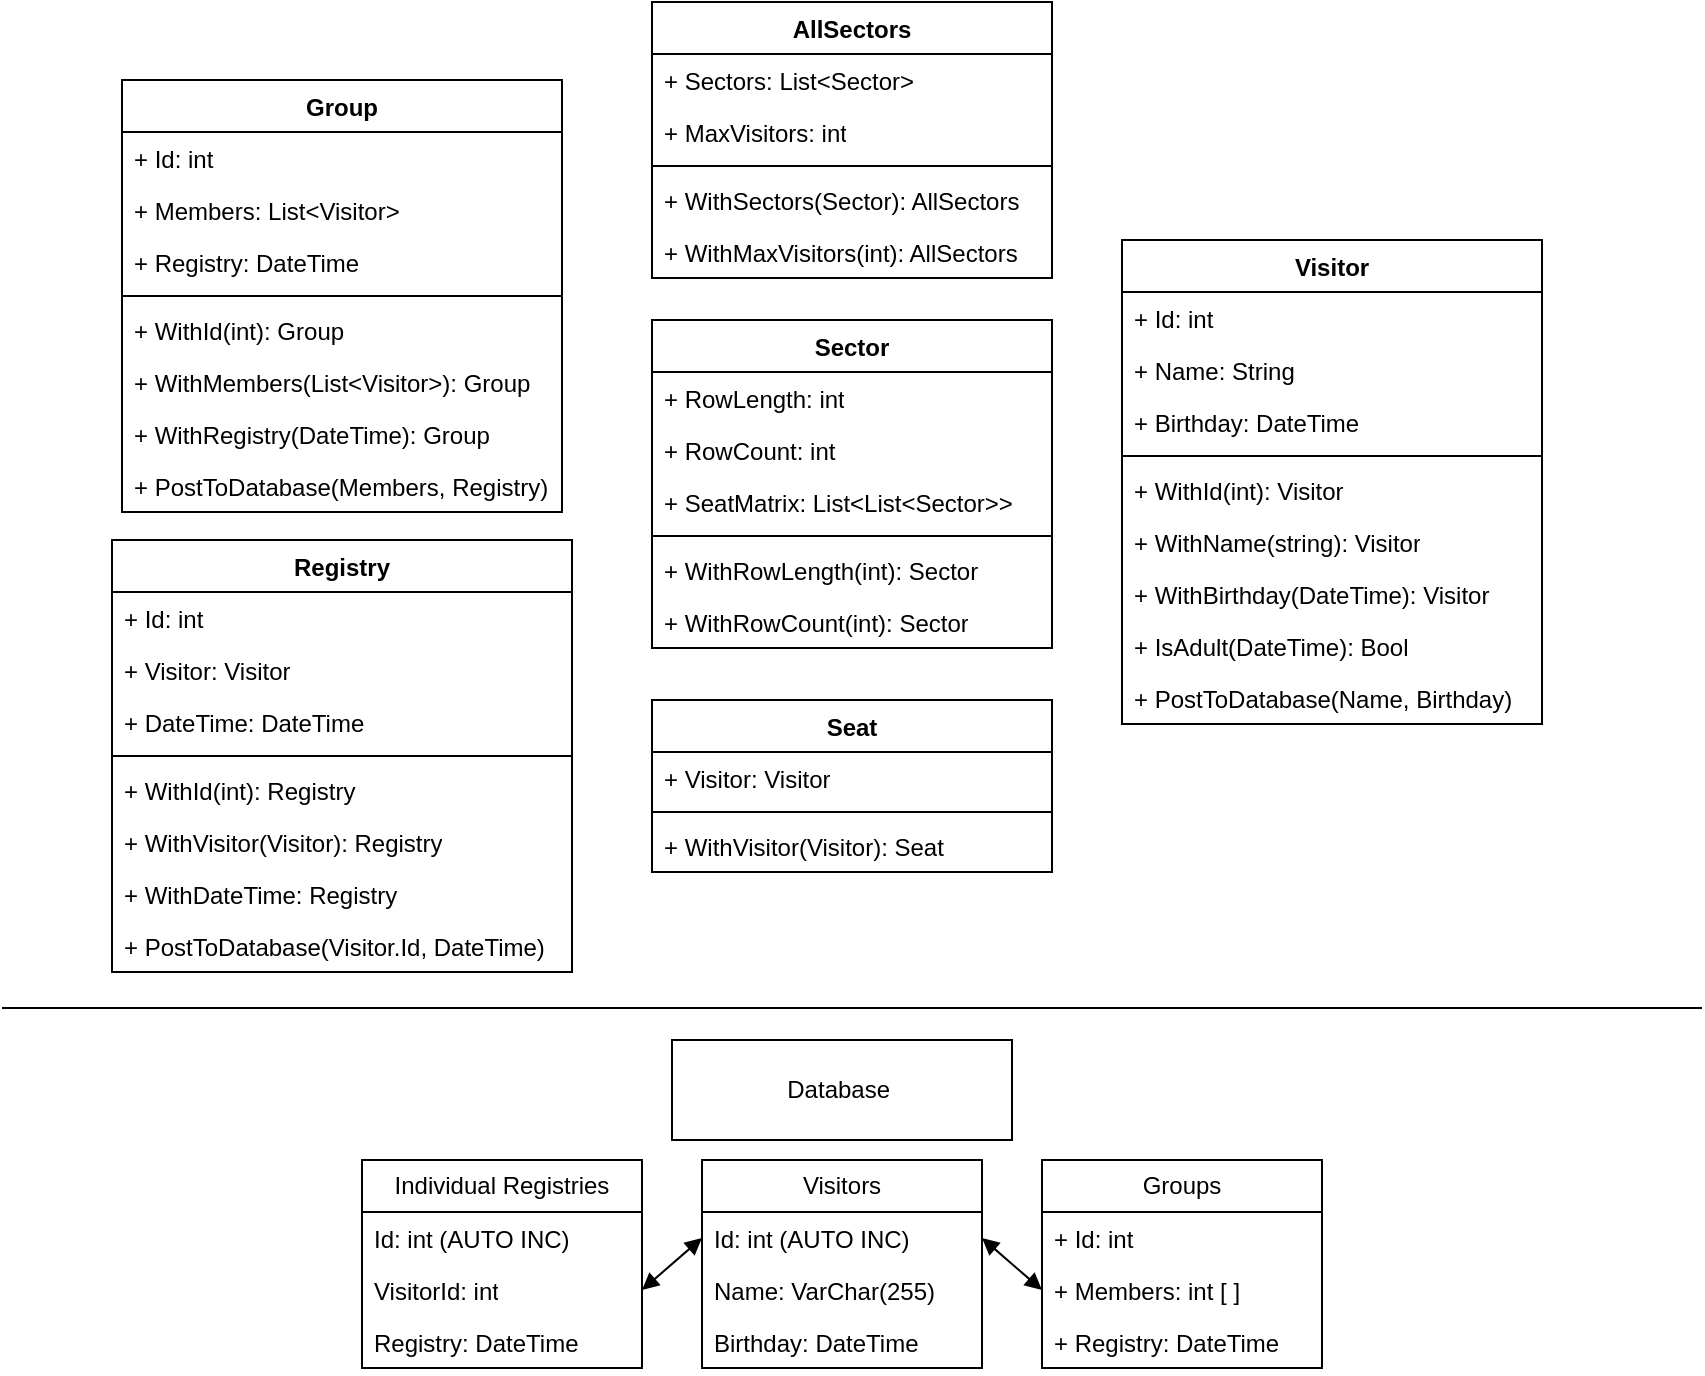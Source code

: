 <mxfile version="21.2.8" type="device">
  <diagram name="Page-1" id="0nSpHJNZMNgy0_yKb5VC">
    <mxGraphModel dx="1434" dy="832" grid="1" gridSize="10" guides="1" tooltips="1" connect="1" arrows="1" fold="1" page="1" pageScale="1" pageWidth="850" pageHeight="1100" math="0" shadow="0">
      <root>
        <mxCell id="0" />
        <mxCell id="1" parent="0" />
        <mxCell id="mzyFI1Pi76fqpIWb8t3c-9" value="Sector" style="swimlane;fontStyle=1;align=center;verticalAlign=top;childLayout=stackLayout;horizontal=1;startSize=26;horizontalStack=0;resizeParent=1;resizeParentMax=0;resizeLast=0;collapsible=1;marginBottom=0;whiteSpace=wrap;html=1;" parent="1" vertex="1">
          <mxGeometry x="325" y="200" width="200" height="164" as="geometry" />
        </mxCell>
        <mxCell id="mzyFI1Pi76fqpIWb8t3c-10" value="+ RowLength: int" style="text;strokeColor=none;fillColor=none;align=left;verticalAlign=top;spacingLeft=4;spacingRight=4;overflow=hidden;rotatable=0;points=[[0,0.5],[1,0.5]];portConstraint=eastwest;whiteSpace=wrap;html=1;" parent="mzyFI1Pi76fqpIWb8t3c-9" vertex="1">
          <mxGeometry y="26" width="200" height="26" as="geometry" />
        </mxCell>
        <mxCell id="mzyFI1Pi76fqpIWb8t3c-13" value="+ RowCount: int" style="text;strokeColor=none;fillColor=none;align=left;verticalAlign=top;spacingLeft=4;spacingRight=4;overflow=hidden;rotatable=0;points=[[0,0.5],[1,0.5]];portConstraint=eastwest;whiteSpace=wrap;html=1;" parent="mzyFI1Pi76fqpIWb8t3c-9" vertex="1">
          <mxGeometry y="52" width="200" height="26" as="geometry" />
        </mxCell>
        <mxCell id="mzyFI1Pi76fqpIWb8t3c-19" value="+ SeatMatrix: List&amp;lt;List&amp;lt;Sector&amp;gt;&amp;gt;" style="text;strokeColor=none;fillColor=none;align=left;verticalAlign=top;spacingLeft=4;spacingRight=4;overflow=hidden;rotatable=0;points=[[0,0.5],[1,0.5]];portConstraint=eastwest;whiteSpace=wrap;html=1;" parent="mzyFI1Pi76fqpIWb8t3c-9" vertex="1">
          <mxGeometry y="78" width="200" height="26" as="geometry" />
        </mxCell>
        <mxCell id="mzyFI1Pi76fqpIWb8t3c-11" value="" style="line;strokeWidth=1;fillColor=none;align=left;verticalAlign=middle;spacingTop=-1;spacingLeft=3;spacingRight=3;rotatable=0;labelPosition=right;points=[];portConstraint=eastwest;strokeColor=inherit;" parent="mzyFI1Pi76fqpIWb8t3c-9" vertex="1">
          <mxGeometry y="104" width="200" height="8" as="geometry" />
        </mxCell>
        <mxCell id="mzyFI1Pi76fqpIWb8t3c-12" value="+ WithRowLength(int): Sector" style="text;strokeColor=none;fillColor=none;align=left;verticalAlign=top;spacingLeft=4;spacingRight=4;overflow=hidden;rotatable=0;points=[[0,0.5],[1,0.5]];portConstraint=eastwest;whiteSpace=wrap;html=1;" parent="mzyFI1Pi76fqpIWb8t3c-9" vertex="1">
          <mxGeometry y="112" width="200" height="26" as="geometry" />
        </mxCell>
        <mxCell id="mzyFI1Pi76fqpIWb8t3c-14" value="+ WithRowCount(int): Sector" style="text;strokeColor=none;fillColor=none;align=left;verticalAlign=top;spacingLeft=4;spacingRight=4;overflow=hidden;rotatable=0;points=[[0,0.5],[1,0.5]];portConstraint=eastwest;whiteSpace=wrap;html=1;" parent="mzyFI1Pi76fqpIWb8t3c-9" vertex="1">
          <mxGeometry y="138" width="200" height="26" as="geometry" />
        </mxCell>
        <mxCell id="mzyFI1Pi76fqpIWb8t3c-15" value="AllSectors" style="swimlane;fontStyle=1;align=center;verticalAlign=top;childLayout=stackLayout;horizontal=1;startSize=26;horizontalStack=0;resizeParent=1;resizeParentMax=0;resizeLast=0;collapsible=1;marginBottom=0;whiteSpace=wrap;html=1;" parent="1" vertex="1">
          <mxGeometry x="325" y="41" width="200" height="138" as="geometry" />
        </mxCell>
        <mxCell id="mzyFI1Pi76fqpIWb8t3c-16" value="+ Sectors: List&amp;lt;Sector&amp;gt;" style="text;strokeColor=none;fillColor=none;align=left;verticalAlign=top;spacingLeft=4;spacingRight=4;overflow=hidden;rotatable=0;points=[[0,0.5],[1,0.5]];portConstraint=eastwest;whiteSpace=wrap;html=1;" parent="mzyFI1Pi76fqpIWb8t3c-15" vertex="1">
          <mxGeometry y="26" width="200" height="26" as="geometry" />
        </mxCell>
        <mxCell id="PeC21T1OzcE0MpreBgTP-29" value="+ MaxVisitors: int" style="text;strokeColor=none;fillColor=none;align=left;verticalAlign=top;spacingLeft=4;spacingRight=4;overflow=hidden;rotatable=0;points=[[0,0.5],[1,0.5]];portConstraint=eastwest;whiteSpace=wrap;html=1;" vertex="1" parent="mzyFI1Pi76fqpIWb8t3c-15">
          <mxGeometry y="52" width="200" height="26" as="geometry" />
        </mxCell>
        <mxCell id="mzyFI1Pi76fqpIWb8t3c-17" value="" style="line;strokeWidth=1;fillColor=none;align=left;verticalAlign=middle;spacingTop=-1;spacingLeft=3;spacingRight=3;rotatable=0;labelPosition=right;points=[];portConstraint=eastwest;strokeColor=inherit;" parent="mzyFI1Pi76fqpIWb8t3c-15" vertex="1">
          <mxGeometry y="78" width="200" height="8" as="geometry" />
        </mxCell>
        <mxCell id="mzyFI1Pi76fqpIWb8t3c-18" value="+ WithSectors(Sector): AllSectors" style="text;strokeColor=none;fillColor=none;align=left;verticalAlign=top;spacingLeft=4;spacingRight=4;overflow=hidden;rotatable=0;points=[[0,0.5],[1,0.5]];portConstraint=eastwest;whiteSpace=wrap;html=1;" parent="mzyFI1Pi76fqpIWb8t3c-15" vertex="1">
          <mxGeometry y="86" width="200" height="26" as="geometry" />
        </mxCell>
        <mxCell id="PeC21T1OzcE0MpreBgTP-31" value="+ WithMaxVisitors(int): AllSectors" style="text;strokeColor=none;fillColor=none;align=left;verticalAlign=top;spacingLeft=4;spacingRight=4;overflow=hidden;rotatable=0;points=[[0,0.5],[1,0.5]];portConstraint=eastwest;whiteSpace=wrap;html=1;" vertex="1" parent="mzyFI1Pi76fqpIWb8t3c-15">
          <mxGeometry y="112" width="200" height="26" as="geometry" />
        </mxCell>
        <mxCell id="mzyFI1Pi76fqpIWb8t3c-20" value="Seat" style="swimlane;fontStyle=1;align=center;verticalAlign=top;childLayout=stackLayout;horizontal=1;startSize=26;horizontalStack=0;resizeParent=1;resizeParentMax=0;resizeLast=0;collapsible=1;marginBottom=0;whiteSpace=wrap;html=1;" parent="1" vertex="1">
          <mxGeometry x="325" y="390" width="200" height="86" as="geometry" />
        </mxCell>
        <mxCell id="mzyFI1Pi76fqpIWb8t3c-21" value="+ Visitor: Visitor" style="text;strokeColor=none;fillColor=none;align=left;verticalAlign=top;spacingLeft=4;spacingRight=4;overflow=hidden;rotatable=0;points=[[0,0.5],[1,0.5]];portConstraint=eastwest;whiteSpace=wrap;html=1;" parent="mzyFI1Pi76fqpIWb8t3c-20" vertex="1">
          <mxGeometry y="26" width="200" height="26" as="geometry" />
        </mxCell>
        <mxCell id="mzyFI1Pi76fqpIWb8t3c-22" value="" style="line;strokeWidth=1;fillColor=none;align=left;verticalAlign=middle;spacingTop=-1;spacingLeft=3;spacingRight=3;rotatable=0;labelPosition=right;points=[];portConstraint=eastwest;strokeColor=inherit;" parent="mzyFI1Pi76fqpIWb8t3c-20" vertex="1">
          <mxGeometry y="52" width="200" height="8" as="geometry" />
        </mxCell>
        <mxCell id="mzyFI1Pi76fqpIWb8t3c-23" value="+ WithVisitor(Visitor): Seat" style="text;strokeColor=none;fillColor=none;align=left;verticalAlign=top;spacingLeft=4;spacingRight=4;overflow=hidden;rotatable=0;points=[[0,0.5],[1,0.5]];portConstraint=eastwest;whiteSpace=wrap;html=1;" parent="mzyFI1Pi76fqpIWb8t3c-20" vertex="1">
          <mxGeometry y="60" width="200" height="26" as="geometry" />
        </mxCell>
        <mxCell id="mzyFI1Pi76fqpIWb8t3c-24" value="Visitor" style="swimlane;fontStyle=1;align=center;verticalAlign=top;childLayout=stackLayout;horizontal=1;startSize=26;horizontalStack=0;resizeParent=1;resizeParentMax=0;resizeLast=0;collapsible=1;marginBottom=0;whiteSpace=wrap;html=1;" parent="1" vertex="1">
          <mxGeometry x="560" y="160" width="210" height="242" as="geometry" />
        </mxCell>
        <mxCell id="mzyFI1Pi76fqpIWb8t3c-31" value="+ Id: int" style="text;strokeColor=none;fillColor=none;align=left;verticalAlign=top;spacingLeft=4;spacingRight=4;overflow=hidden;rotatable=0;points=[[0,0.5],[1,0.5]];portConstraint=eastwest;whiteSpace=wrap;html=1;" parent="mzyFI1Pi76fqpIWb8t3c-24" vertex="1">
          <mxGeometry y="26" width="210" height="26" as="geometry" />
        </mxCell>
        <mxCell id="mzyFI1Pi76fqpIWb8t3c-28" value="+ Name: String" style="text;strokeColor=none;fillColor=none;align=left;verticalAlign=top;spacingLeft=4;spacingRight=4;overflow=hidden;rotatable=0;points=[[0,0.5],[1,0.5]];portConstraint=eastwest;whiteSpace=wrap;html=1;" parent="mzyFI1Pi76fqpIWb8t3c-24" vertex="1">
          <mxGeometry y="52" width="210" height="26" as="geometry" />
        </mxCell>
        <mxCell id="mzyFI1Pi76fqpIWb8t3c-25" value="+ Birthday: DateTime" style="text;strokeColor=none;fillColor=none;align=left;verticalAlign=top;spacingLeft=4;spacingRight=4;overflow=hidden;rotatable=0;points=[[0,0.5],[1,0.5]];portConstraint=eastwest;whiteSpace=wrap;html=1;" parent="mzyFI1Pi76fqpIWb8t3c-24" vertex="1">
          <mxGeometry y="78" width="210" height="26" as="geometry" />
        </mxCell>
        <mxCell id="mzyFI1Pi76fqpIWb8t3c-26" value="" style="line;strokeWidth=1;fillColor=none;align=left;verticalAlign=middle;spacingTop=-1;spacingLeft=3;spacingRight=3;rotatable=0;labelPosition=right;points=[];portConstraint=eastwest;strokeColor=inherit;" parent="mzyFI1Pi76fqpIWb8t3c-24" vertex="1">
          <mxGeometry y="104" width="210" height="8" as="geometry" />
        </mxCell>
        <mxCell id="mzyFI1Pi76fqpIWb8t3c-32" value="+ WithId(int): Visitor" style="text;strokeColor=none;fillColor=none;align=left;verticalAlign=top;spacingLeft=4;spacingRight=4;overflow=hidden;rotatable=0;points=[[0,0.5],[1,0.5]];portConstraint=eastwest;whiteSpace=wrap;html=1;" parent="mzyFI1Pi76fqpIWb8t3c-24" vertex="1">
          <mxGeometry y="112" width="210" height="26" as="geometry" />
        </mxCell>
        <mxCell id="mzyFI1Pi76fqpIWb8t3c-29" value="+ WithName(string): Visitor" style="text;strokeColor=none;fillColor=none;align=left;verticalAlign=top;spacingLeft=4;spacingRight=4;overflow=hidden;rotatable=0;points=[[0,0.5],[1,0.5]];portConstraint=eastwest;whiteSpace=wrap;html=1;" parent="mzyFI1Pi76fqpIWb8t3c-24" vertex="1">
          <mxGeometry y="138" width="210" height="26" as="geometry" />
        </mxCell>
        <mxCell id="mzyFI1Pi76fqpIWb8t3c-30" value="+ WithBirthday(DateTime): Visitor" style="text;strokeColor=none;fillColor=none;align=left;verticalAlign=top;spacingLeft=4;spacingRight=4;overflow=hidden;rotatable=0;points=[[0,0.5],[1,0.5]];portConstraint=eastwest;whiteSpace=wrap;html=1;" parent="mzyFI1Pi76fqpIWb8t3c-24" vertex="1">
          <mxGeometry y="164" width="210" height="26" as="geometry" />
        </mxCell>
        <mxCell id="mzyFI1Pi76fqpIWb8t3c-27" value="+ IsAdult(DateTime): Bool" style="text;strokeColor=none;fillColor=none;align=left;verticalAlign=top;spacingLeft=4;spacingRight=4;overflow=hidden;rotatable=0;points=[[0,0.5],[1,0.5]];portConstraint=eastwest;whiteSpace=wrap;html=1;" parent="mzyFI1Pi76fqpIWb8t3c-24" vertex="1">
          <mxGeometry y="190" width="210" height="26" as="geometry" />
        </mxCell>
        <mxCell id="PeC21T1OzcE0MpreBgTP-56" value="+ PostToDatabase(Name, Birthday)" style="text;strokeColor=none;fillColor=none;align=left;verticalAlign=top;spacingLeft=4;spacingRight=4;overflow=hidden;rotatable=0;points=[[0,0.5],[1,0.5]];portConstraint=eastwest;whiteSpace=wrap;html=1;" vertex="1" parent="mzyFI1Pi76fqpIWb8t3c-24">
          <mxGeometry y="216" width="210" height="26" as="geometry" />
        </mxCell>
        <mxCell id="PeC21T1OzcE0MpreBgTP-1" value="Database&amp;nbsp;" style="html=1;whiteSpace=wrap;" vertex="1" parent="1">
          <mxGeometry x="335" y="560" width="170" height="50" as="geometry" />
        </mxCell>
        <mxCell id="PeC21T1OzcE0MpreBgTP-2" value="" style="line;strokeWidth=1;fillColor=none;align=left;verticalAlign=middle;spacingTop=-1;spacingLeft=3;spacingRight=3;rotatable=0;labelPosition=right;points=[];portConstraint=eastwest;strokeColor=inherit;" vertex="1" parent="1">
          <mxGeometry y="540" width="850" height="8" as="geometry" />
        </mxCell>
        <mxCell id="PeC21T1OzcE0MpreBgTP-3" value="Visitors" style="swimlane;fontStyle=0;childLayout=stackLayout;horizontal=1;startSize=26;fillColor=none;horizontalStack=0;resizeParent=1;resizeParentMax=0;resizeLast=0;collapsible=1;marginBottom=0;whiteSpace=wrap;html=1;" vertex="1" parent="1">
          <mxGeometry x="350" y="620" width="140" height="104" as="geometry" />
        </mxCell>
        <mxCell id="PeC21T1OzcE0MpreBgTP-4" value="Id: int (AUTO INC)" style="text;strokeColor=none;fillColor=none;align=left;verticalAlign=top;spacingLeft=4;spacingRight=4;overflow=hidden;rotatable=0;points=[[0,0.5],[1,0.5]];portConstraint=eastwest;whiteSpace=wrap;html=1;" vertex="1" parent="PeC21T1OzcE0MpreBgTP-3">
          <mxGeometry y="26" width="140" height="26" as="geometry" />
        </mxCell>
        <mxCell id="PeC21T1OzcE0MpreBgTP-5" value="Name: VarChar(255)" style="text;strokeColor=none;fillColor=none;align=left;verticalAlign=top;spacingLeft=4;spacingRight=4;overflow=hidden;rotatable=0;points=[[0,0.5],[1,0.5]];portConstraint=eastwest;whiteSpace=wrap;html=1;" vertex="1" parent="PeC21T1OzcE0MpreBgTP-3">
          <mxGeometry y="52" width="140" height="26" as="geometry" />
        </mxCell>
        <mxCell id="PeC21T1OzcE0MpreBgTP-6" value="Birthday: DateTime" style="text;strokeColor=none;fillColor=none;align=left;verticalAlign=top;spacingLeft=4;spacingRight=4;overflow=hidden;rotatable=0;points=[[0,0.5],[1,0.5]];portConstraint=eastwest;whiteSpace=wrap;html=1;" vertex="1" parent="PeC21T1OzcE0MpreBgTP-3">
          <mxGeometry y="78" width="140" height="26" as="geometry" />
        </mxCell>
        <mxCell id="PeC21T1OzcE0MpreBgTP-7" value="Groups" style="swimlane;fontStyle=0;childLayout=stackLayout;horizontal=1;startSize=26;fillColor=none;horizontalStack=0;resizeParent=1;resizeParentMax=0;resizeLast=0;collapsible=1;marginBottom=0;whiteSpace=wrap;html=1;" vertex="1" parent="1">
          <mxGeometry x="520" y="620" width="140" height="104" as="geometry" />
        </mxCell>
        <mxCell id="PeC21T1OzcE0MpreBgTP-8" value="+ Id: int" style="text;strokeColor=none;fillColor=none;align=left;verticalAlign=top;spacingLeft=4;spacingRight=4;overflow=hidden;rotatable=0;points=[[0,0.5],[1,0.5]];portConstraint=eastwest;whiteSpace=wrap;html=1;" vertex="1" parent="PeC21T1OzcE0MpreBgTP-7">
          <mxGeometry y="26" width="140" height="26" as="geometry" />
        </mxCell>
        <mxCell id="PeC21T1OzcE0MpreBgTP-9" value="+ Members: int [ ]" style="text;strokeColor=none;fillColor=none;align=left;verticalAlign=top;spacingLeft=4;spacingRight=4;overflow=hidden;rotatable=0;points=[[0,0.5],[1,0.5]];portConstraint=eastwest;whiteSpace=wrap;html=1;" vertex="1" parent="PeC21T1OzcE0MpreBgTP-7">
          <mxGeometry y="52" width="140" height="26" as="geometry" />
        </mxCell>
        <mxCell id="PeC21T1OzcE0MpreBgTP-16" value="+ Registry: DateTime" style="text;strokeColor=none;fillColor=none;align=left;verticalAlign=top;spacingLeft=4;spacingRight=4;overflow=hidden;rotatable=0;points=[[0,0.5],[1,0.5]];portConstraint=eastwest;whiteSpace=wrap;html=1;" vertex="1" parent="PeC21T1OzcE0MpreBgTP-7">
          <mxGeometry y="78" width="140" height="26" as="geometry" />
        </mxCell>
        <mxCell id="PeC21T1OzcE0MpreBgTP-17" value="Individual Registries" style="swimlane;fontStyle=0;childLayout=stackLayout;horizontal=1;startSize=26;fillColor=none;horizontalStack=0;resizeParent=1;resizeParentMax=0;resizeLast=0;collapsible=1;marginBottom=0;whiteSpace=wrap;html=1;" vertex="1" parent="1">
          <mxGeometry x="180" y="620" width="140" height="104" as="geometry" />
        </mxCell>
        <mxCell id="PeC21T1OzcE0MpreBgTP-18" value="Id: int (AUTO INC)" style="text;strokeColor=none;fillColor=none;align=left;verticalAlign=top;spacingLeft=4;spacingRight=4;overflow=hidden;rotatable=0;points=[[0,0.5],[1,0.5]];portConstraint=eastwest;whiteSpace=wrap;html=1;" vertex="1" parent="PeC21T1OzcE0MpreBgTP-17">
          <mxGeometry y="26" width="140" height="26" as="geometry" />
        </mxCell>
        <mxCell id="PeC21T1OzcE0MpreBgTP-25" value="VisitorId: int" style="text;strokeColor=none;fillColor=none;align=left;verticalAlign=top;spacingLeft=4;spacingRight=4;overflow=hidden;rotatable=0;points=[[0,0.5],[1,0.5]];portConstraint=eastwest;whiteSpace=wrap;html=1;" vertex="1" parent="PeC21T1OzcE0MpreBgTP-17">
          <mxGeometry y="52" width="140" height="26" as="geometry" />
        </mxCell>
        <mxCell id="PeC21T1OzcE0MpreBgTP-28" value="Registry: DateTime&lt;br&gt;" style="text;strokeColor=none;fillColor=none;align=left;verticalAlign=top;spacingLeft=4;spacingRight=4;overflow=hidden;rotatable=0;points=[[0,0.5],[1,0.5]];portConstraint=eastwest;whiteSpace=wrap;html=1;" vertex="1" parent="PeC21T1OzcE0MpreBgTP-17">
          <mxGeometry y="78" width="140" height="26" as="geometry" />
        </mxCell>
        <mxCell id="PeC21T1OzcE0MpreBgTP-26" value="" style="endArrow=block;startArrow=block;endFill=1;startFill=1;html=1;rounded=0;exitX=1;exitY=0.5;exitDx=0;exitDy=0;entryX=0;entryY=0.5;entryDx=0;entryDy=0;" edge="1" parent="1" source="PeC21T1OzcE0MpreBgTP-25" target="PeC21T1OzcE0MpreBgTP-4">
          <mxGeometry width="160" relative="1" as="geometry">
            <mxPoint x="350" y="550" as="sourcePoint" />
            <mxPoint x="510" y="550" as="targetPoint" />
          </mxGeometry>
        </mxCell>
        <mxCell id="PeC21T1OzcE0MpreBgTP-27" value="" style="endArrow=block;startArrow=block;endFill=1;startFill=1;html=1;rounded=0;exitX=1;exitY=0.5;exitDx=0;exitDy=0;entryX=0;entryY=0.5;entryDx=0;entryDy=0;" edge="1" parent="1" source="PeC21T1OzcE0MpreBgTP-4" target="PeC21T1OzcE0MpreBgTP-9">
          <mxGeometry width="160" relative="1" as="geometry">
            <mxPoint x="350" y="550" as="sourcePoint" />
            <mxPoint x="510" y="550" as="targetPoint" />
          </mxGeometry>
        </mxCell>
        <mxCell id="PeC21T1OzcE0MpreBgTP-41" value="Group" style="swimlane;fontStyle=1;align=center;verticalAlign=top;childLayout=stackLayout;horizontal=1;startSize=26;horizontalStack=0;resizeParent=1;resizeParentMax=0;resizeLast=0;collapsible=1;marginBottom=0;whiteSpace=wrap;html=1;" vertex="1" parent="1">
          <mxGeometry x="60" y="80" width="220" height="216" as="geometry" />
        </mxCell>
        <mxCell id="PeC21T1OzcE0MpreBgTP-42" value="+ Id: int" style="text;strokeColor=none;fillColor=none;align=left;verticalAlign=top;spacingLeft=4;spacingRight=4;overflow=hidden;rotatable=0;points=[[0,0.5],[1,0.5]];portConstraint=eastwest;whiteSpace=wrap;html=1;" vertex="1" parent="PeC21T1OzcE0MpreBgTP-41">
          <mxGeometry y="26" width="220" height="26" as="geometry" />
        </mxCell>
        <mxCell id="PeC21T1OzcE0MpreBgTP-45" value="+ Members: List&amp;lt;Visitor&amp;gt;" style="text;strokeColor=none;fillColor=none;align=left;verticalAlign=top;spacingLeft=4;spacingRight=4;overflow=hidden;rotatable=0;points=[[0,0.5],[1,0.5]];portConstraint=eastwest;whiteSpace=wrap;html=1;" vertex="1" parent="PeC21T1OzcE0MpreBgTP-41">
          <mxGeometry y="52" width="220" height="26" as="geometry" />
        </mxCell>
        <mxCell id="PeC21T1OzcE0MpreBgTP-46" value="+ Registry: DateTime" style="text;strokeColor=none;fillColor=none;align=left;verticalAlign=top;spacingLeft=4;spacingRight=4;overflow=hidden;rotatable=0;points=[[0,0.5],[1,0.5]];portConstraint=eastwest;whiteSpace=wrap;html=1;" vertex="1" parent="PeC21T1OzcE0MpreBgTP-41">
          <mxGeometry y="78" width="220" height="26" as="geometry" />
        </mxCell>
        <mxCell id="PeC21T1OzcE0MpreBgTP-43" value="" style="line;strokeWidth=1;fillColor=none;align=left;verticalAlign=middle;spacingTop=-1;spacingLeft=3;spacingRight=3;rotatable=0;labelPosition=right;points=[];portConstraint=eastwest;strokeColor=inherit;" vertex="1" parent="PeC21T1OzcE0MpreBgTP-41">
          <mxGeometry y="104" width="220" height="8" as="geometry" />
        </mxCell>
        <mxCell id="PeC21T1OzcE0MpreBgTP-59" value="+ WithId(int): Group" style="text;strokeColor=none;fillColor=none;align=left;verticalAlign=top;spacingLeft=4;spacingRight=4;overflow=hidden;rotatable=0;points=[[0,0.5],[1,0.5]];portConstraint=eastwest;whiteSpace=wrap;html=1;" vertex="1" parent="PeC21T1OzcE0MpreBgTP-41">
          <mxGeometry y="112" width="220" height="26" as="geometry" />
        </mxCell>
        <mxCell id="PeC21T1OzcE0MpreBgTP-44" value="+ WithMembers(List&amp;lt;Visitor&amp;gt;): Group" style="text;strokeColor=none;fillColor=none;align=left;verticalAlign=top;spacingLeft=4;spacingRight=4;overflow=hidden;rotatable=0;points=[[0,0.5],[1,0.5]];portConstraint=eastwest;whiteSpace=wrap;html=1;" vertex="1" parent="PeC21T1OzcE0MpreBgTP-41">
          <mxGeometry y="138" width="220" height="26" as="geometry" />
        </mxCell>
        <mxCell id="PeC21T1OzcE0MpreBgTP-54" value="+ WithRegistry(DateTime): Group&amp;nbsp;" style="text;strokeColor=none;fillColor=none;align=left;verticalAlign=top;spacingLeft=4;spacingRight=4;overflow=hidden;rotatable=0;points=[[0,0.5],[1,0.5]];portConstraint=eastwest;whiteSpace=wrap;html=1;" vertex="1" parent="PeC21T1OzcE0MpreBgTP-41">
          <mxGeometry y="164" width="220" height="26" as="geometry" />
        </mxCell>
        <mxCell id="PeC21T1OzcE0MpreBgTP-55" value="+ PostToDatabase(Members, Registry)" style="text;strokeColor=none;fillColor=none;align=left;verticalAlign=top;spacingLeft=4;spacingRight=4;overflow=hidden;rotatable=0;points=[[0,0.5],[1,0.5]];portConstraint=eastwest;whiteSpace=wrap;html=1;" vertex="1" parent="PeC21T1OzcE0MpreBgTP-41">
          <mxGeometry y="190" width="220" height="26" as="geometry" />
        </mxCell>
        <mxCell id="PeC21T1OzcE0MpreBgTP-48" value="Registry" style="swimlane;fontStyle=1;align=center;verticalAlign=top;childLayout=stackLayout;horizontal=1;startSize=26;horizontalStack=0;resizeParent=1;resizeParentMax=0;resizeLast=0;collapsible=1;marginBottom=0;whiteSpace=wrap;html=1;" vertex="1" parent="1">
          <mxGeometry x="55" y="310" width="230" height="216" as="geometry" />
        </mxCell>
        <mxCell id="PeC21T1OzcE0MpreBgTP-49" value="+ Id: int" style="text;strokeColor=none;fillColor=none;align=left;verticalAlign=top;spacingLeft=4;spacingRight=4;overflow=hidden;rotatable=0;points=[[0,0.5],[1,0.5]];portConstraint=eastwest;whiteSpace=wrap;html=1;" vertex="1" parent="PeC21T1OzcE0MpreBgTP-48">
          <mxGeometry y="26" width="230" height="26" as="geometry" />
        </mxCell>
        <mxCell id="PeC21T1OzcE0MpreBgTP-52" value="+ Visitor: Visitor" style="text;strokeColor=none;fillColor=none;align=left;verticalAlign=top;spacingLeft=4;spacingRight=4;overflow=hidden;rotatable=0;points=[[0,0.5],[1,0.5]];portConstraint=eastwest;whiteSpace=wrap;html=1;" vertex="1" parent="PeC21T1OzcE0MpreBgTP-48">
          <mxGeometry y="52" width="230" height="26" as="geometry" />
        </mxCell>
        <mxCell id="PeC21T1OzcE0MpreBgTP-53" value="+ DateTime: DateTime" style="text;strokeColor=none;fillColor=none;align=left;verticalAlign=top;spacingLeft=4;spacingRight=4;overflow=hidden;rotatable=0;points=[[0,0.5],[1,0.5]];portConstraint=eastwest;whiteSpace=wrap;html=1;" vertex="1" parent="PeC21T1OzcE0MpreBgTP-48">
          <mxGeometry y="78" width="230" height="26" as="geometry" />
        </mxCell>
        <mxCell id="PeC21T1OzcE0MpreBgTP-50" value="" style="line;strokeWidth=1;fillColor=none;align=left;verticalAlign=middle;spacingTop=-1;spacingLeft=3;spacingRight=3;rotatable=0;labelPosition=right;points=[];portConstraint=eastwest;strokeColor=inherit;" vertex="1" parent="PeC21T1OzcE0MpreBgTP-48">
          <mxGeometry y="104" width="230" height="8" as="geometry" />
        </mxCell>
        <mxCell id="PeC21T1OzcE0MpreBgTP-51" value="+ WithId(int):&amp;nbsp;Registry&lt;br&gt;&amp;nbsp;" style="text;strokeColor=none;fillColor=none;align=left;verticalAlign=top;spacingLeft=4;spacingRight=4;overflow=hidden;rotatable=0;points=[[0,0.5],[1,0.5]];portConstraint=eastwest;whiteSpace=wrap;html=1;" vertex="1" parent="PeC21T1OzcE0MpreBgTP-48">
          <mxGeometry y="112" width="230" height="26" as="geometry" />
        </mxCell>
        <mxCell id="PeC21T1OzcE0MpreBgTP-57" value="+ WithVisitor(Visitor):&amp;nbsp;Registry" style="text;strokeColor=none;fillColor=none;align=left;verticalAlign=top;spacingLeft=4;spacingRight=4;overflow=hidden;rotatable=0;points=[[0,0.5],[1,0.5]];portConstraint=eastwest;whiteSpace=wrap;html=1;" vertex="1" parent="PeC21T1OzcE0MpreBgTP-48">
          <mxGeometry y="138" width="230" height="26" as="geometry" />
        </mxCell>
        <mxCell id="PeC21T1OzcE0MpreBgTP-58" value="+ WithDateTime:&amp;nbsp;Registry" style="text;strokeColor=none;fillColor=none;align=left;verticalAlign=top;spacingLeft=4;spacingRight=4;overflow=hidden;rotatable=0;points=[[0,0.5],[1,0.5]];portConstraint=eastwest;whiteSpace=wrap;html=1;" vertex="1" parent="PeC21T1OzcE0MpreBgTP-48">
          <mxGeometry y="164" width="230" height="26" as="geometry" />
        </mxCell>
        <mxCell id="PeC21T1OzcE0MpreBgTP-60" value="+ PostToDatabase(Visitor.Id, DateTime)" style="text;strokeColor=none;fillColor=none;align=left;verticalAlign=top;spacingLeft=4;spacingRight=4;overflow=hidden;rotatable=0;points=[[0,0.5],[1,0.5]];portConstraint=eastwest;whiteSpace=wrap;html=1;" vertex="1" parent="PeC21T1OzcE0MpreBgTP-48">
          <mxGeometry y="190" width="230" height="26" as="geometry" />
        </mxCell>
      </root>
    </mxGraphModel>
  </diagram>
</mxfile>
